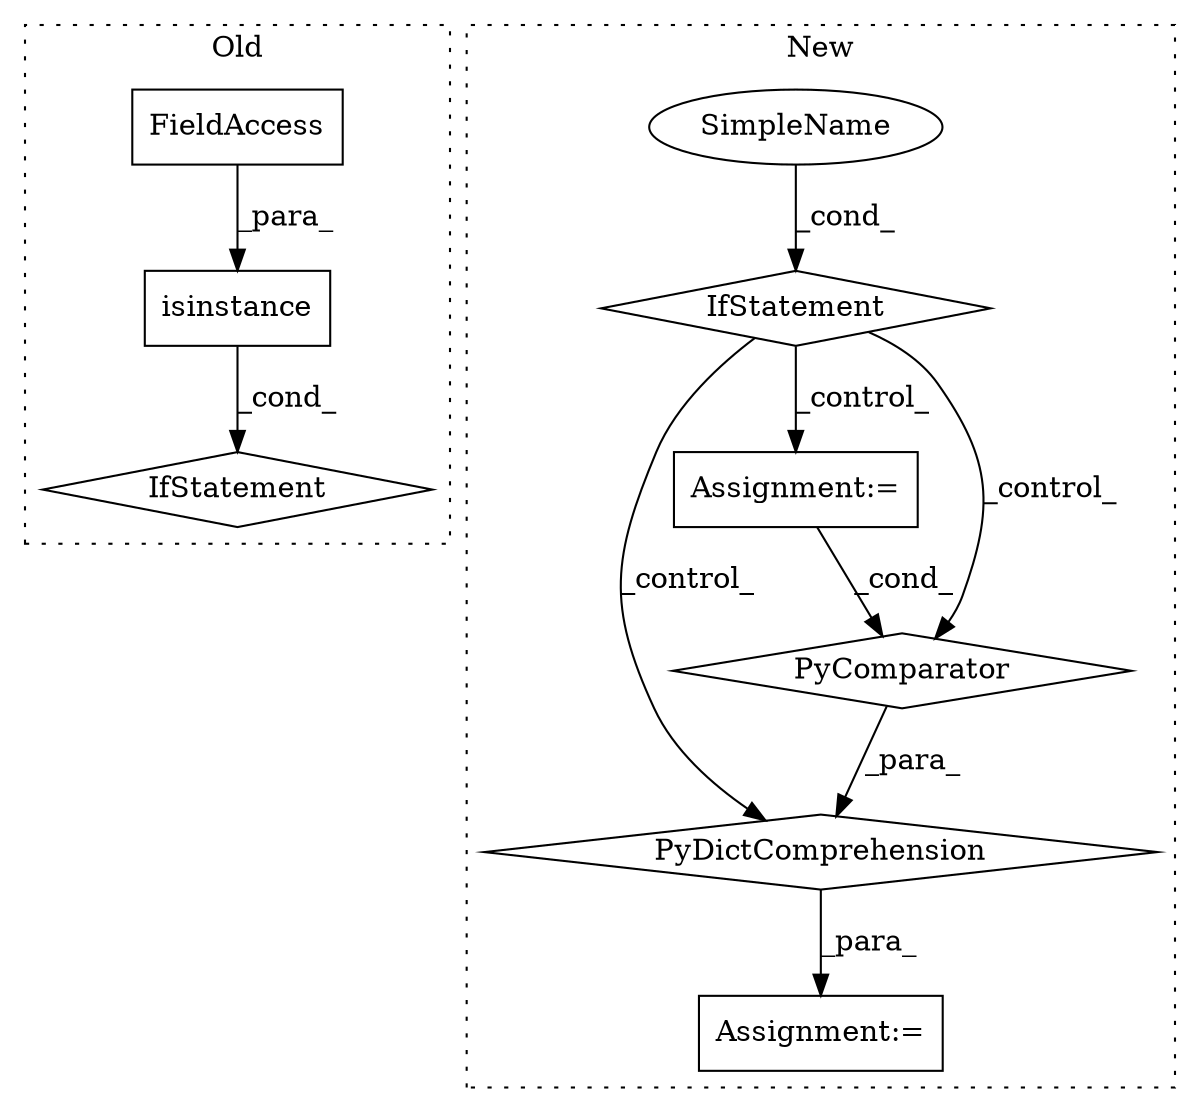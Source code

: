 digraph G {
subgraph cluster0 {
1 [label="isinstance" a="32" s="2176,2203" l="11,1" shape="box"];
3 [label="IfStatement" a="25" s="2171,2204" l="4,2" shape="diamond"];
7 [label="FieldAccess" a="22" s="2199" l="4" shape="box"];
label = "Old";
style="dotted";
}
subgraph cluster1 {
2 [label="PyDictComprehension" a="110" s="2974" l="170" shape="diamond"];
4 [label="Assignment:=" a="7" s="3065" l="71" shape="box"];
5 [label="PyComparator" a="113" s="3065" l="71" shape="diamond"];
6 [label="Assignment:=" a="7" s="3299" l="75" shape="box"];
8 [label="IfStatement" a="25" s="2916,2939" l="4,2" shape="diamond"];
9 [label="SimpleName" a="42" s="2920" l="19" shape="ellipse"];
label = "New";
style="dotted";
}
1 -> 3 [label="_cond_"];
2 -> 6 [label="_para_"];
4 -> 5 [label="_cond_"];
5 -> 2 [label="_para_"];
7 -> 1 [label="_para_"];
8 -> 5 [label="_control_"];
8 -> 4 [label="_control_"];
8 -> 2 [label="_control_"];
9 -> 8 [label="_cond_"];
}